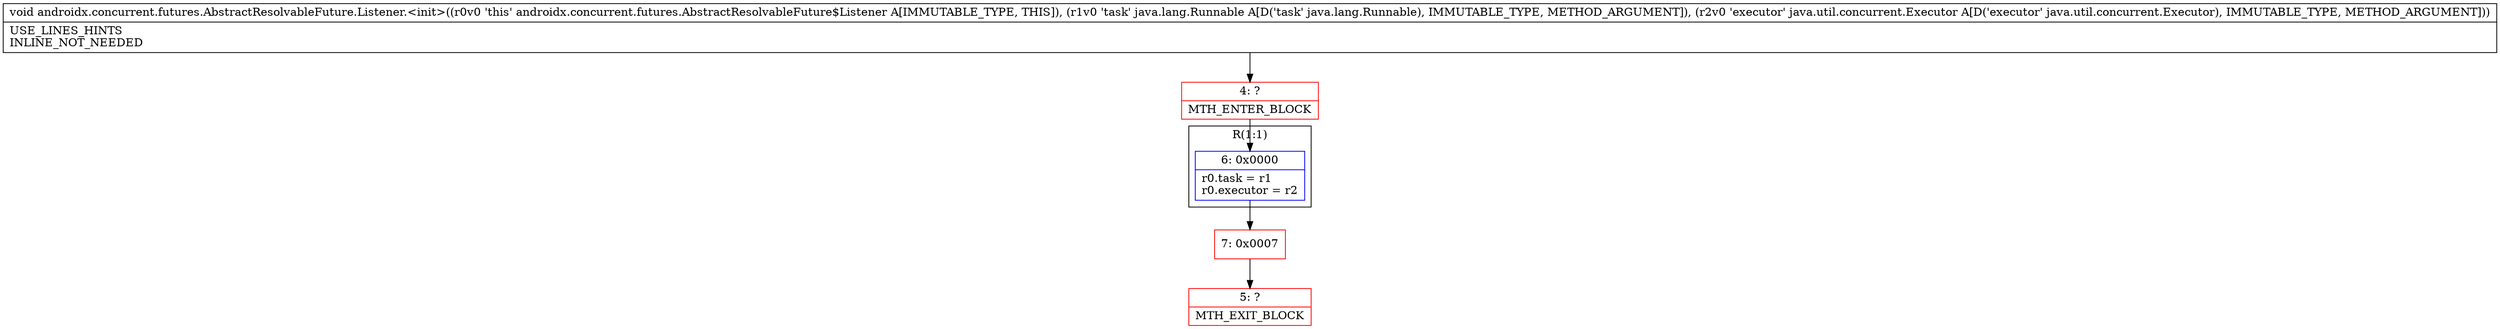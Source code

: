 digraph "CFG forandroidx.concurrent.futures.AbstractResolvableFuture.Listener.\<init\>(Ljava\/lang\/Runnable;Ljava\/util\/concurrent\/Executor;)V" {
subgraph cluster_Region_568039455 {
label = "R(1:1)";
node [shape=record,color=blue];
Node_6 [shape=record,label="{6\:\ 0x0000|r0.task = r1\lr0.executor = r2\l}"];
}
Node_4 [shape=record,color=red,label="{4\:\ ?|MTH_ENTER_BLOCK\l}"];
Node_7 [shape=record,color=red,label="{7\:\ 0x0007}"];
Node_5 [shape=record,color=red,label="{5\:\ ?|MTH_EXIT_BLOCK\l}"];
MethodNode[shape=record,label="{void androidx.concurrent.futures.AbstractResolvableFuture.Listener.\<init\>((r0v0 'this' androidx.concurrent.futures.AbstractResolvableFuture$Listener A[IMMUTABLE_TYPE, THIS]), (r1v0 'task' java.lang.Runnable A[D('task' java.lang.Runnable), IMMUTABLE_TYPE, METHOD_ARGUMENT]), (r2v0 'executor' java.util.concurrent.Executor A[D('executor' java.util.concurrent.Executor), IMMUTABLE_TYPE, METHOD_ARGUMENT]))  | USE_LINES_HINTS\lINLINE_NOT_NEEDED\l}"];
MethodNode -> Node_4;Node_6 -> Node_7;
Node_4 -> Node_6;
Node_7 -> Node_5;
}

